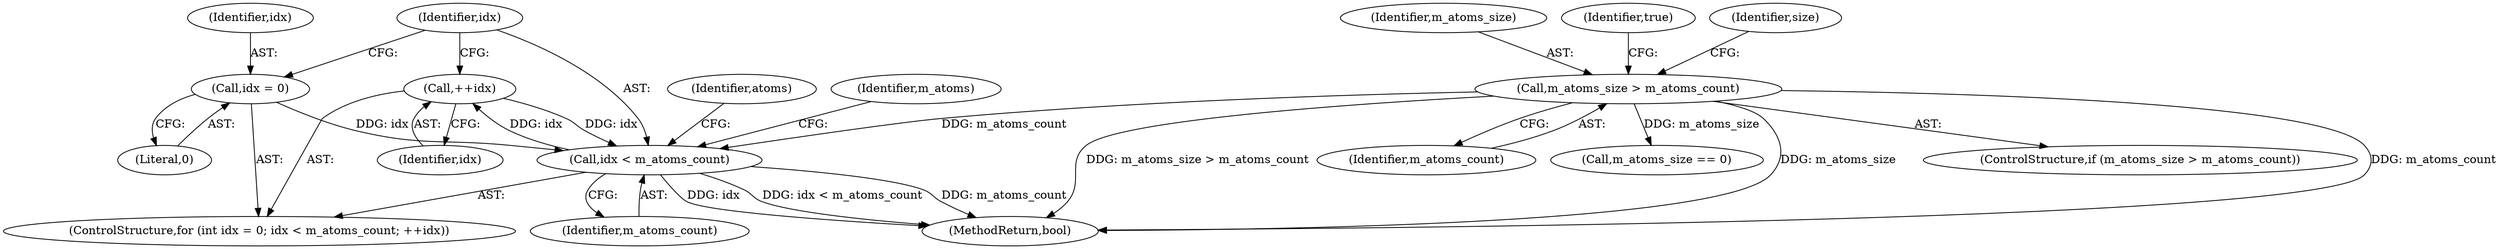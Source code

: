 digraph "1_Android_04839626ed859623901ebd3a5fd483982186b59d_36@del" {
"1000139" [label="(Call,++idx)"];
"1000136" [label="(Call,idx < m_atoms_count)"];
"1000139" [label="(Call,++idx)"];
"1000133" [label="(Call,idx = 0)"];
"1000104" [label="(Call,m_atoms_size > m_atoms_count)"];
"1000144" [label="(Identifier,atoms)"];
"1000136" [label="(Call,idx < m_atoms_count)"];
"1000104" [label="(Call,m_atoms_size > m_atoms_count)"];
"1000113" [label="(Call,m_atoms_size == 0)"];
"1000135" [label="(Literal,0)"];
"1000138" [label="(Identifier,m_atoms_count)"];
"1000134" [label="(Identifier,idx)"];
"1000131" [label="(ControlStructure,for (int idx = 0; idx < m_atoms_count; ++idx))"];
"1000147" [label="(Identifier,m_atoms)"];
"1000106" [label="(Identifier,m_atoms_count)"];
"1000133" [label="(Call,idx = 0)"];
"1000139" [label="(Call,++idx)"];
"1000140" [label="(Identifier,idx)"];
"1000156" [label="(MethodReturn,bool)"];
"1000108" [label="(Identifier,true)"];
"1000137" [label="(Identifier,idx)"];
"1000111" [label="(Identifier,size)"];
"1000103" [label="(ControlStructure,if (m_atoms_size > m_atoms_count))"];
"1000105" [label="(Identifier,m_atoms_size)"];
"1000139" -> "1000131"  [label="AST: "];
"1000139" -> "1000140"  [label="CFG: "];
"1000140" -> "1000139"  [label="AST: "];
"1000137" -> "1000139"  [label="CFG: "];
"1000139" -> "1000136"  [label="DDG: idx"];
"1000136" -> "1000139"  [label="DDG: idx"];
"1000136" -> "1000131"  [label="AST: "];
"1000136" -> "1000138"  [label="CFG: "];
"1000137" -> "1000136"  [label="AST: "];
"1000138" -> "1000136"  [label="AST: "];
"1000144" -> "1000136"  [label="CFG: "];
"1000147" -> "1000136"  [label="CFG: "];
"1000136" -> "1000156"  [label="DDG: idx < m_atoms_count"];
"1000136" -> "1000156"  [label="DDG: m_atoms_count"];
"1000136" -> "1000156"  [label="DDG: idx"];
"1000133" -> "1000136"  [label="DDG: idx"];
"1000104" -> "1000136"  [label="DDG: m_atoms_count"];
"1000133" -> "1000131"  [label="AST: "];
"1000133" -> "1000135"  [label="CFG: "];
"1000134" -> "1000133"  [label="AST: "];
"1000135" -> "1000133"  [label="AST: "];
"1000137" -> "1000133"  [label="CFG: "];
"1000104" -> "1000103"  [label="AST: "];
"1000104" -> "1000106"  [label="CFG: "];
"1000105" -> "1000104"  [label="AST: "];
"1000106" -> "1000104"  [label="AST: "];
"1000108" -> "1000104"  [label="CFG: "];
"1000111" -> "1000104"  [label="CFG: "];
"1000104" -> "1000156"  [label="DDG: m_atoms_size > m_atoms_count"];
"1000104" -> "1000156"  [label="DDG: m_atoms_size"];
"1000104" -> "1000156"  [label="DDG: m_atoms_count"];
"1000104" -> "1000113"  [label="DDG: m_atoms_size"];
}
